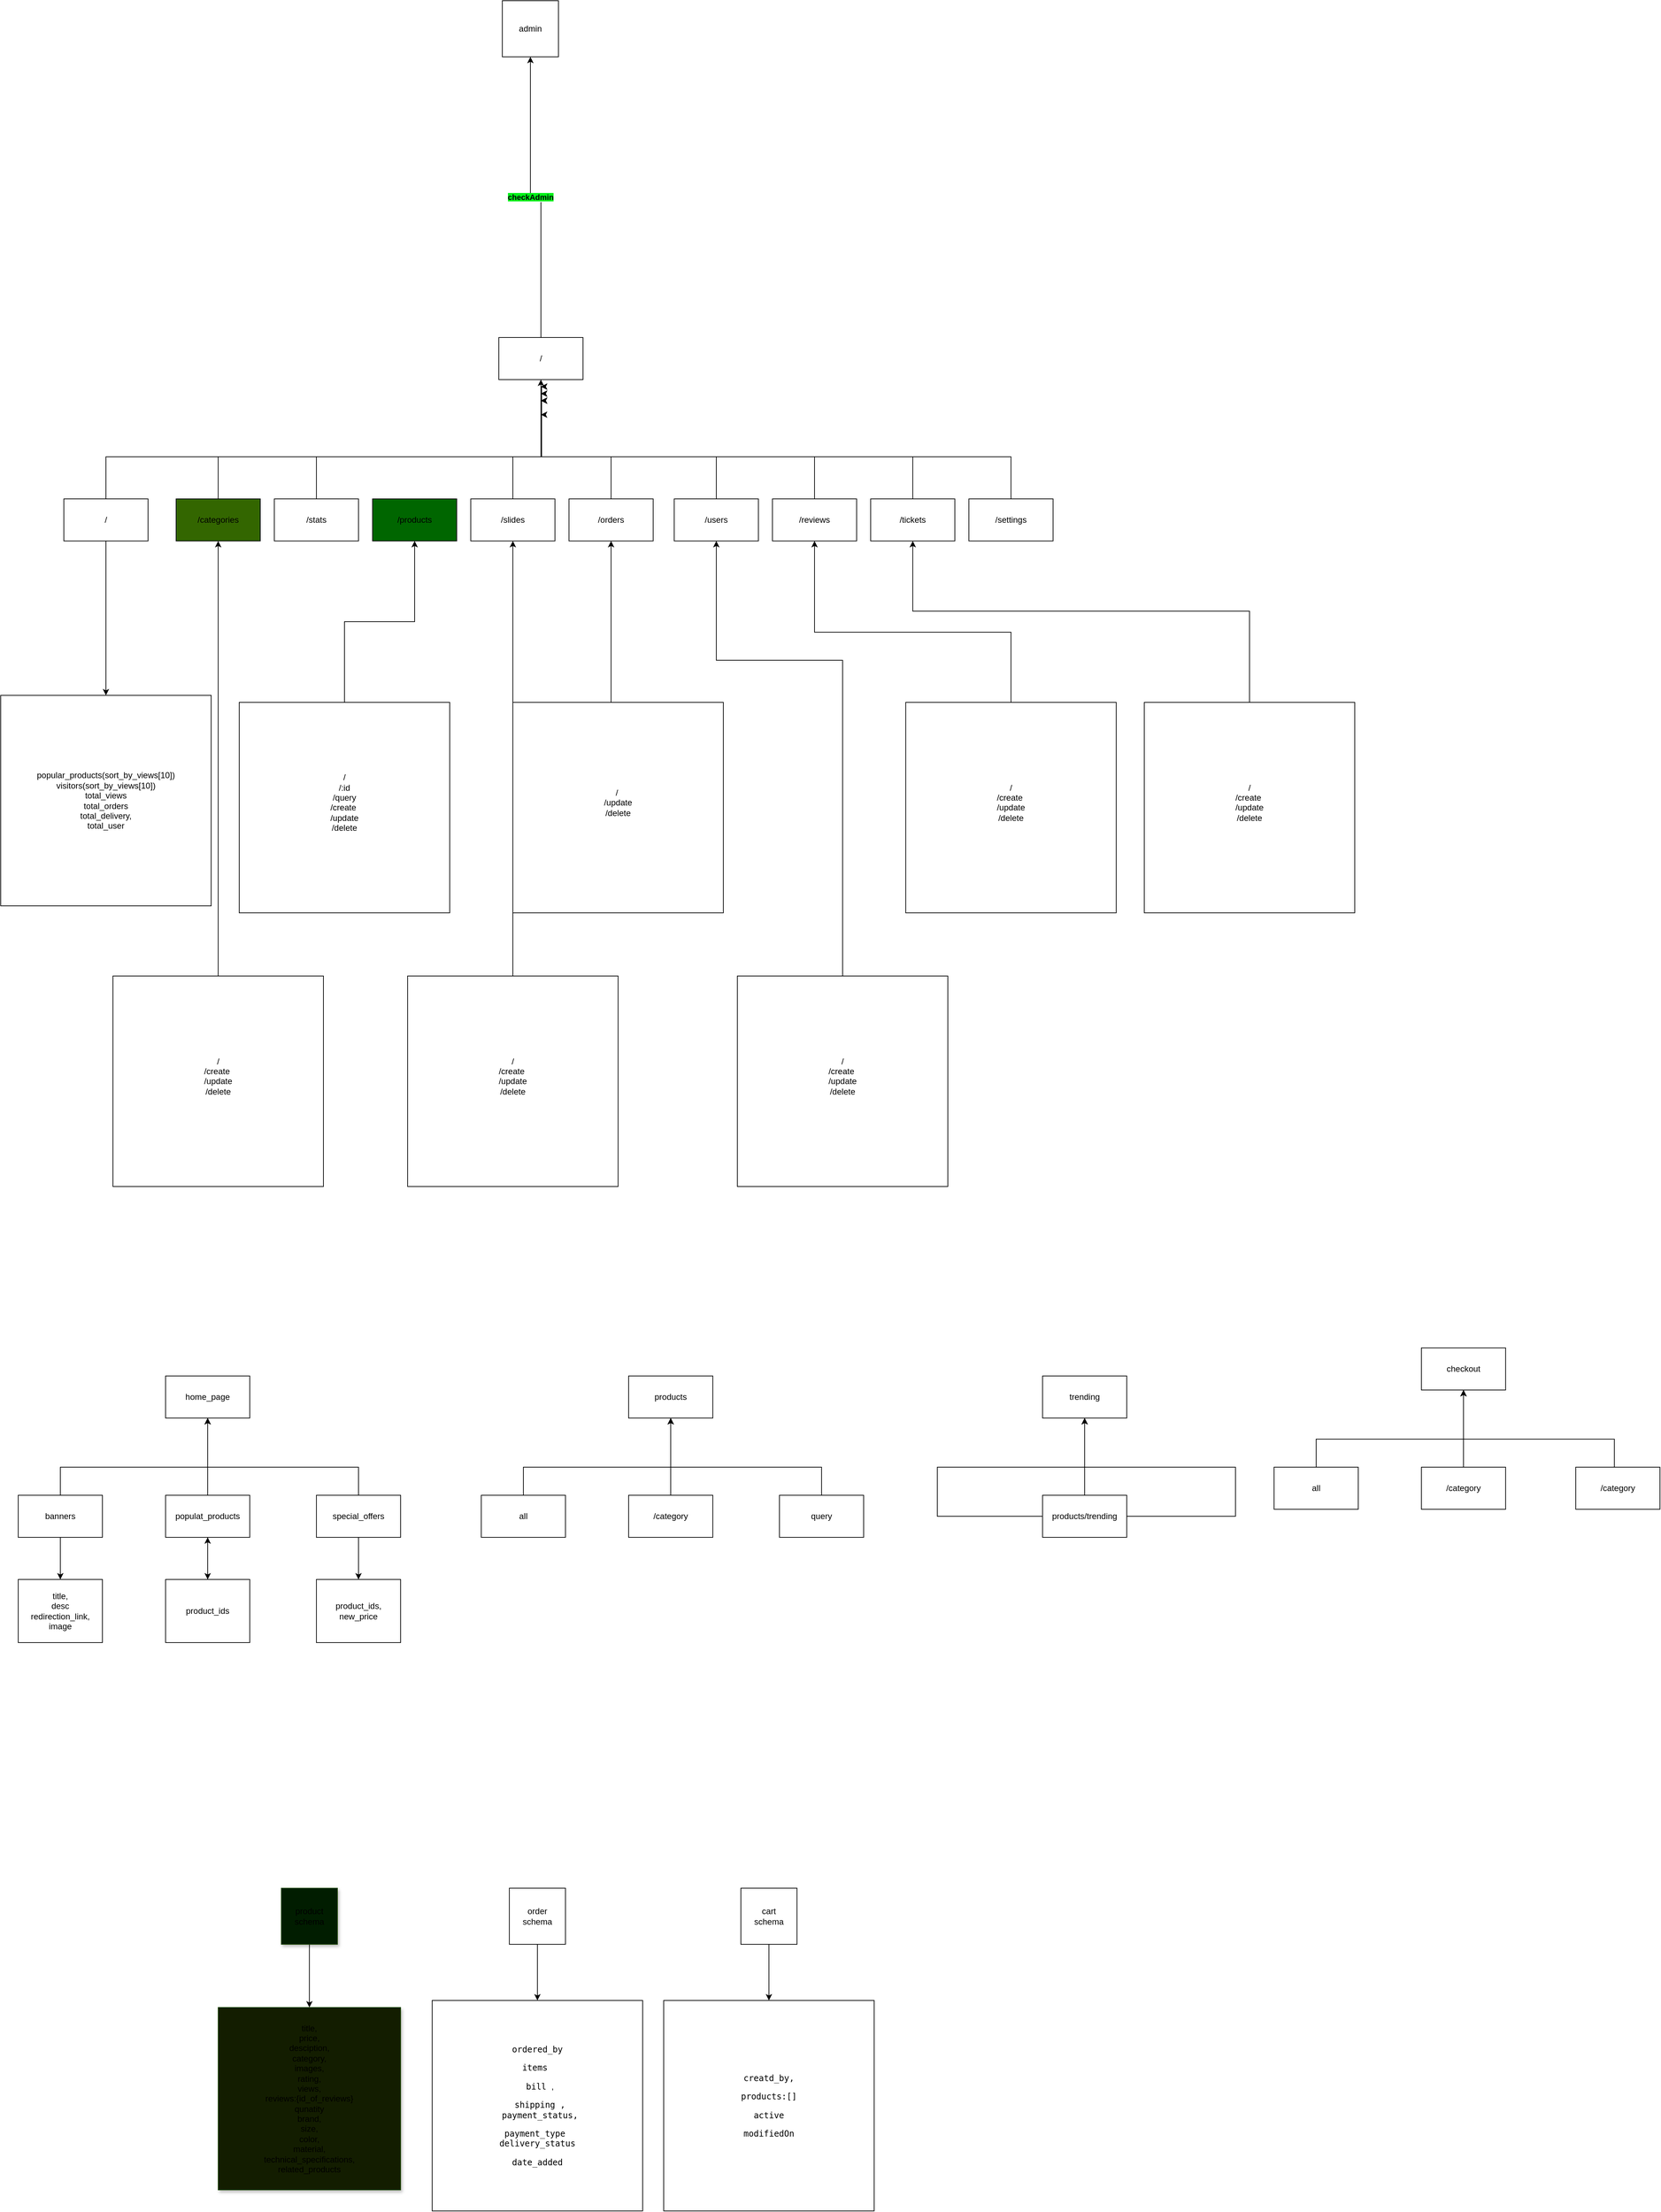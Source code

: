 <mxfile version="24.2.5" type="device">
  <diagram name="Page-1" id="WDJ_Z6O_Jv-4hxg5FpdB">
    <mxGraphModel dx="1120" dy="2759" grid="1" gridSize="10" guides="1" tooltips="1" connect="1" arrows="1" fold="1" page="1" pageScale="1" pageWidth="850" pageHeight="1100" math="0" shadow="0">
      <root>
        <mxCell id="0" />
        <mxCell id="1" parent="0" />
        <mxCell id="sdlYAYd8WSPYQElmw3_2-1" value="admin" style="whiteSpace=wrap;html=1;aspect=fixed;" parent="1" vertex="1">
          <mxGeometry x="810" y="-1410" width="80" height="80" as="geometry" />
        </mxCell>
        <mxCell id="sdlYAYd8WSPYQElmw3_2-3" style="edgeStyle=orthogonalEdgeStyle;rounded=0;orthogonalLoop=1;jettySize=auto;html=1;" parent="1" source="sdlYAYd8WSPYQElmw3_2-2" edge="1">
          <mxGeometry relative="1" as="geometry">
            <mxPoint x="180" y="840" as="targetPoint" />
          </mxGeometry>
        </mxCell>
        <mxCell id="sdlYAYd8WSPYQElmw3_2-15" style="edgeStyle=orthogonalEdgeStyle;rounded=0;orthogonalLoop=1;jettySize=auto;html=1;entryX=0.5;entryY=1;entryDx=0;entryDy=0;" parent="1" source="sdlYAYd8WSPYQElmw3_2-2" target="sdlYAYd8WSPYQElmw3_2-13" edge="1">
          <mxGeometry relative="1" as="geometry">
            <mxPoint x="350" y="620" as="targetPoint" />
            <Array as="points">
              <mxPoint x="180" y="680" />
              <mxPoint x="390" y="680" />
            </Array>
          </mxGeometry>
        </mxCell>
        <mxCell id="sdlYAYd8WSPYQElmw3_2-2" value="banners" style="rounded=0;whiteSpace=wrap;html=1;" parent="1" vertex="1">
          <mxGeometry x="120" y="720" width="120" height="60" as="geometry" />
        </mxCell>
        <mxCell id="sdlYAYd8WSPYQElmw3_2-4" value="title,&lt;div&gt;desc&lt;/div&gt;&lt;div&gt;redirection_link,&lt;/div&gt;&lt;div&gt;image&lt;/div&gt;" style="rounded=0;whiteSpace=wrap;html=1;" parent="1" vertex="1">
          <mxGeometry x="120" y="840" width="120" height="90" as="geometry" />
        </mxCell>
        <mxCell id="sdlYAYd8WSPYQElmw3_2-9" value="" style="edgeStyle=orthogonalEdgeStyle;rounded=0;orthogonalLoop=1;jettySize=auto;html=1;" parent="1" source="sdlYAYd8WSPYQElmw3_2-6" target="sdlYAYd8WSPYQElmw3_2-8" edge="1">
          <mxGeometry relative="1" as="geometry" />
        </mxCell>
        <mxCell id="sdlYAYd8WSPYQElmw3_2-6" value="product_ids" style="rounded=0;whiteSpace=wrap;html=1;" parent="1" vertex="1">
          <mxGeometry x="330" y="840" width="120" height="90" as="geometry" />
        </mxCell>
        <mxCell id="sdlYAYd8WSPYQElmw3_2-7" style="edgeStyle=orthogonalEdgeStyle;rounded=0;orthogonalLoop=1;jettySize=auto;html=1;" parent="1" source="sdlYAYd8WSPYQElmw3_2-8" edge="1">
          <mxGeometry relative="1" as="geometry">
            <mxPoint x="390" y="840" as="targetPoint" />
          </mxGeometry>
        </mxCell>
        <mxCell id="sdlYAYd8WSPYQElmw3_2-17" style="edgeStyle=orthogonalEdgeStyle;rounded=0;orthogonalLoop=1;jettySize=auto;html=1;entryX=0.5;entryY=1;entryDx=0;entryDy=0;" parent="1" source="sdlYAYd8WSPYQElmw3_2-8" target="sdlYAYd8WSPYQElmw3_2-13" edge="1">
          <mxGeometry relative="1" as="geometry">
            <mxPoint x="350" y="610" as="targetPoint" />
            <Array as="points">
              <mxPoint x="390" y="640" />
              <mxPoint x="390" y="640" />
            </Array>
          </mxGeometry>
        </mxCell>
        <mxCell id="sdlYAYd8WSPYQElmw3_2-8" value="populat_products" style="rounded=0;whiteSpace=wrap;html=1;" parent="1" vertex="1">
          <mxGeometry x="330" y="720" width="120" height="60" as="geometry" />
        </mxCell>
        <mxCell id="sdlYAYd8WSPYQElmw3_2-16" style="edgeStyle=orthogonalEdgeStyle;rounded=0;orthogonalLoop=1;jettySize=auto;html=1;entryX=0.5;entryY=1;entryDx=0;entryDy=0;" parent="1" source="sdlYAYd8WSPYQElmw3_2-10" target="sdlYAYd8WSPYQElmw3_2-13" edge="1">
          <mxGeometry relative="1" as="geometry">
            <Array as="points">
              <mxPoint x="605" y="680" />
              <mxPoint x="390" y="680" />
            </Array>
          </mxGeometry>
        </mxCell>
        <mxCell id="sdlYAYd8WSPYQElmw3_2-10" value="special_offers" style="rounded=0;whiteSpace=wrap;html=1;" parent="1" vertex="1">
          <mxGeometry x="545" y="720" width="120" height="60" as="geometry" />
        </mxCell>
        <mxCell id="sdlYAYd8WSPYQElmw3_2-11" style="edgeStyle=orthogonalEdgeStyle;rounded=0;orthogonalLoop=1;jettySize=auto;html=1;" parent="1" source="sdlYAYd8WSPYQElmw3_2-10" edge="1">
          <mxGeometry relative="1" as="geometry">
            <mxPoint x="605" y="840" as="targetPoint" />
          </mxGeometry>
        </mxCell>
        <mxCell id="sdlYAYd8WSPYQElmw3_2-12" value="product_ids,&lt;div&gt;new_price&lt;/div&gt;" style="rounded=0;whiteSpace=wrap;html=1;" parent="1" vertex="1">
          <mxGeometry x="545" y="840" width="120" height="90" as="geometry" />
        </mxCell>
        <mxCell id="sdlYAYd8WSPYQElmw3_2-13" value="home_page" style="rounded=0;whiteSpace=wrap;html=1;" parent="1" vertex="1">
          <mxGeometry x="330" y="550" width="120" height="60" as="geometry" />
        </mxCell>
        <mxCell id="sdlYAYd8WSPYQElmw3_2-19" style="edgeStyle=orthogonalEdgeStyle;rounded=0;orthogonalLoop=1;jettySize=auto;html=1;entryX=0.5;entryY=1;entryDx=0;entryDy=0;" parent="1" source="sdlYAYd8WSPYQElmw3_2-20" target="sdlYAYd8WSPYQElmw3_2-31" edge="1">
          <mxGeometry relative="1" as="geometry">
            <mxPoint x="1010" y="620" as="targetPoint" />
            <Array as="points">
              <mxPoint x="840" y="680" />
              <mxPoint x="1050" y="680" />
            </Array>
          </mxGeometry>
        </mxCell>
        <mxCell id="sdlYAYd8WSPYQElmw3_2-20" value="all" style="rounded=0;whiteSpace=wrap;html=1;" parent="1" vertex="1">
          <mxGeometry x="780" y="720" width="120" height="60" as="geometry" />
        </mxCell>
        <mxCell id="sdlYAYd8WSPYQElmw3_2-25" style="edgeStyle=orthogonalEdgeStyle;rounded=0;orthogonalLoop=1;jettySize=auto;html=1;entryX=0.5;entryY=1;entryDx=0;entryDy=0;" parent="1" source="sdlYAYd8WSPYQElmw3_2-26" target="sdlYAYd8WSPYQElmw3_2-31" edge="1">
          <mxGeometry relative="1" as="geometry">
            <mxPoint x="1010" y="610" as="targetPoint" />
            <Array as="points">
              <mxPoint x="1050" y="640" />
              <mxPoint x="1050" y="640" />
            </Array>
          </mxGeometry>
        </mxCell>
        <mxCell id="sdlYAYd8WSPYQElmw3_2-26" value="/category" style="rounded=0;whiteSpace=wrap;html=1;" parent="1" vertex="1">
          <mxGeometry x="990" y="720" width="120" height="60" as="geometry" />
        </mxCell>
        <mxCell id="sdlYAYd8WSPYQElmw3_2-27" style="edgeStyle=orthogonalEdgeStyle;rounded=0;orthogonalLoop=1;jettySize=auto;html=1;entryX=0.5;entryY=1;entryDx=0;entryDy=0;" parent="1" source="sdlYAYd8WSPYQElmw3_2-28" target="sdlYAYd8WSPYQElmw3_2-31" edge="1">
          <mxGeometry relative="1" as="geometry">
            <Array as="points">
              <mxPoint x="1265" y="680" />
              <mxPoint x="1050" y="680" />
            </Array>
          </mxGeometry>
        </mxCell>
        <mxCell id="sdlYAYd8WSPYQElmw3_2-28" value="query" style="rounded=0;whiteSpace=wrap;html=1;" parent="1" vertex="1">
          <mxGeometry x="1205" y="720" width="120" height="60" as="geometry" />
        </mxCell>
        <mxCell id="sdlYAYd8WSPYQElmw3_2-31" value="products" style="rounded=0;whiteSpace=wrap;html=1;" parent="1" vertex="1">
          <mxGeometry x="990" y="550" width="120" height="60" as="geometry" />
        </mxCell>
        <mxCell id="sdlYAYd8WSPYQElmw3_2-32" style="edgeStyle=orthogonalEdgeStyle;rounded=0;orthogonalLoop=1;jettySize=auto;html=1;entryX=0.5;entryY=1;entryDx=0;entryDy=0;exitX=0;exitY=0.5;exitDx=0;exitDy=0;" parent="1" source="sdlYAYd8WSPYQElmw3_2-37" target="sdlYAYd8WSPYQElmw3_2-38" edge="1">
          <mxGeometry relative="1" as="geometry">
            <mxPoint x="1600" y="620" as="targetPoint" />
            <mxPoint x="1430" y="720" as="sourcePoint" />
            <Array as="points">
              <mxPoint x="1430" y="750" />
              <mxPoint x="1430" y="680" />
              <mxPoint x="1640" y="680" />
            </Array>
          </mxGeometry>
        </mxCell>
        <mxCell id="sdlYAYd8WSPYQElmw3_2-34" style="edgeStyle=orthogonalEdgeStyle;rounded=0;orthogonalLoop=1;jettySize=auto;html=1;entryX=0.5;entryY=1;entryDx=0;entryDy=0;" parent="1" target="sdlYAYd8WSPYQElmw3_2-38" edge="1">
          <mxGeometry relative="1" as="geometry">
            <mxPoint x="1600" y="610" as="targetPoint" />
            <mxPoint x="1640" y="720" as="sourcePoint" />
            <Array as="points">
              <mxPoint x="1640" y="640" />
              <mxPoint x="1640" y="640" />
            </Array>
          </mxGeometry>
        </mxCell>
        <mxCell id="sdlYAYd8WSPYQElmw3_2-36" style="edgeStyle=orthogonalEdgeStyle;rounded=0;orthogonalLoop=1;jettySize=auto;html=1;entryX=0.5;entryY=1;entryDx=0;entryDy=0;" parent="1" source="sdlYAYd8WSPYQElmw3_2-37" target="sdlYAYd8WSPYQElmw3_2-38" edge="1">
          <mxGeometry relative="1" as="geometry">
            <Array as="points">
              <mxPoint x="1855" y="680" />
              <mxPoint x="1640" y="680" />
            </Array>
          </mxGeometry>
        </mxCell>
        <mxCell id="sdlYAYd8WSPYQElmw3_2-37" value="products/trending" style="rounded=0;whiteSpace=wrap;html=1;" parent="1" vertex="1">
          <mxGeometry x="1580" y="720" width="120" height="60" as="geometry" />
        </mxCell>
        <mxCell id="sdlYAYd8WSPYQElmw3_2-38" value="trending" style="rounded=0;whiteSpace=wrap;html=1;" parent="1" vertex="1">
          <mxGeometry x="1580" y="550" width="120" height="60" as="geometry" />
        </mxCell>
        <mxCell id="sdlYAYd8WSPYQElmw3_2-41" style="edgeStyle=orthogonalEdgeStyle;rounded=0;orthogonalLoop=1;jettySize=auto;html=1;entryX=0.5;entryY=0;entryDx=0;entryDy=0;" parent="1" source="sdlYAYd8WSPYQElmw3_2-39" target="sdlYAYd8WSPYQElmw3_2-40" edge="1">
          <mxGeometry relative="1" as="geometry" />
        </mxCell>
        <mxCell id="sdlYAYd8WSPYQElmw3_2-39" value="product&lt;div&gt;schema&lt;/div&gt;" style="whiteSpace=wrap;html=1;aspect=fixed;strokeColor=#194500;shadow=1;fillColor=#011D00;" parent="1" vertex="1">
          <mxGeometry x="495" y="1280" width="80" height="80" as="geometry" />
        </mxCell>
        <mxCell id="sdlYAYd8WSPYQElmw3_2-40" value="title,&lt;div&gt;price,&lt;/div&gt;&lt;div&gt;desciption,&lt;/div&gt;&lt;div&gt;category,&lt;/div&gt;&lt;div&gt;images,&lt;/div&gt;&lt;div&gt;rating,&lt;/div&gt;&lt;div&gt;views,&lt;/div&gt;&lt;div&gt;reviews:{id_of_reviews}&lt;/div&gt;&lt;div&gt;qunatity&lt;/div&gt;&lt;div&gt;brand,&lt;/div&gt;&lt;div&gt;size,&lt;/div&gt;&lt;div&gt;color,&lt;/div&gt;&lt;div&gt;material,&lt;/div&gt;&lt;div&gt;technical_specifications,&lt;/div&gt;&lt;div&gt;related_products&lt;/div&gt;" style="whiteSpace=wrap;html=1;aspect=fixed;strokeColor=#194500;shadow=1;fillColor=#131D00;" parent="1" vertex="1">
          <mxGeometry x="405" y="1450" width="260" height="260" as="geometry" />
        </mxCell>
        <mxCell id="sdlYAYd8WSPYQElmw3_2-42" style="edgeStyle=orthogonalEdgeStyle;rounded=0;orthogonalLoop=1;jettySize=auto;html=1;entryX=0.5;entryY=1;entryDx=0;entryDy=0;" parent="1" source="sdlYAYd8WSPYQElmw3_2-43" target="sdlYAYd8WSPYQElmw3_2-47" edge="1">
          <mxGeometry relative="1" as="geometry">
            <mxPoint x="2140" y="580" as="targetPoint" />
            <Array as="points">
              <mxPoint x="1970" y="640" />
              <mxPoint x="2180" y="640" />
            </Array>
          </mxGeometry>
        </mxCell>
        <mxCell id="sdlYAYd8WSPYQElmw3_2-43" value="all" style="rounded=0;whiteSpace=wrap;html=1;" parent="1" vertex="1">
          <mxGeometry x="1910" y="680" width="120" height="60" as="geometry" />
        </mxCell>
        <mxCell id="sdlYAYd8WSPYQElmw3_2-44" style="edgeStyle=orthogonalEdgeStyle;rounded=0;orthogonalLoop=1;jettySize=auto;html=1;entryX=0.5;entryY=1;entryDx=0;entryDy=0;" parent="1" source="sdlYAYd8WSPYQElmw3_2-45" target="sdlYAYd8WSPYQElmw3_2-47" edge="1">
          <mxGeometry relative="1" as="geometry">
            <mxPoint x="2140" y="570" as="targetPoint" />
            <Array as="points">
              <mxPoint x="2180" y="600" />
              <mxPoint x="2180" y="600" />
            </Array>
          </mxGeometry>
        </mxCell>
        <mxCell id="sdlYAYd8WSPYQElmw3_2-45" value="/category" style="rounded=0;whiteSpace=wrap;html=1;" parent="1" vertex="1">
          <mxGeometry x="2120" y="680" width="120" height="60" as="geometry" />
        </mxCell>
        <mxCell id="sdlYAYd8WSPYQElmw3_2-46" style="edgeStyle=orthogonalEdgeStyle;rounded=0;orthogonalLoop=1;jettySize=auto;html=1;entryX=0.5;entryY=1;entryDx=0;entryDy=0;" parent="1" target="sdlYAYd8WSPYQElmw3_2-47" edge="1">
          <mxGeometry relative="1" as="geometry">
            <mxPoint x="2395" y="680" as="sourcePoint" />
            <Array as="points">
              <mxPoint x="2395" y="640" />
              <mxPoint x="2180" y="640" />
            </Array>
          </mxGeometry>
        </mxCell>
        <mxCell id="sdlYAYd8WSPYQElmw3_2-47" value="checkout" style="rounded=0;whiteSpace=wrap;html=1;" parent="1" vertex="1">
          <mxGeometry x="2120" y="510" width="120" height="60" as="geometry" />
        </mxCell>
        <mxCell id="sdlYAYd8WSPYQElmw3_2-48" value="/category" style="rounded=0;whiteSpace=wrap;html=1;" parent="1" vertex="1">
          <mxGeometry x="2340" y="680" width="120" height="60" as="geometry" />
        </mxCell>
        <mxCell id="sdlYAYd8WSPYQElmw3_2-60" style="edgeStyle=orthogonalEdgeStyle;rounded=0;orthogonalLoop=1;jettySize=auto;html=1;entryX=0.5;entryY=1;entryDx=0;entryDy=0;" parent="1" source="sdlYAYd8WSPYQElmw3_2-49" target="sdlYAYd8WSPYQElmw3_2-1" edge="1">
          <mxGeometry relative="1" as="geometry" />
        </mxCell>
        <mxCell id="sdlYAYd8WSPYQElmw3_2-75" value="&lt;b style=&quot;background-color: rgb(0, 240, 24);&quot;&gt;checkAdmin&lt;/b&gt;" style="edgeLabel;html=1;align=center;verticalAlign=middle;resizable=0;points=[];" parent="sdlYAYd8WSPYQElmw3_2-60" vertex="1" connectable="0">
          <mxGeometry x="0.71" y="1" relative="1" as="geometry">
            <mxPoint x="1" y="140" as="offset" />
          </mxGeometry>
        </mxCell>
        <mxCell id="sdlYAYd8WSPYQElmw3_2-49" value="/" style="rounded=0;whiteSpace=wrap;html=1;" parent="1" vertex="1">
          <mxGeometry x="805" y="-930" width="120" height="60" as="geometry" />
        </mxCell>
        <mxCell id="sdlYAYd8WSPYQElmw3_2-64" style="edgeStyle=orthogonalEdgeStyle;rounded=0;orthogonalLoop=1;jettySize=auto;html=1;entryX=0.5;entryY=1;entryDx=0;entryDy=0;" parent="1" source="sdlYAYd8WSPYQElmw3_2-50" target="sdlYAYd8WSPYQElmw3_2-49" edge="1">
          <mxGeometry relative="1" as="geometry">
            <Array as="points">
              <mxPoint x="825" y="-760" />
              <mxPoint x="865" y="-760" />
            </Array>
          </mxGeometry>
        </mxCell>
        <mxCell id="sdlYAYd8WSPYQElmw3_2-50" value="/slides" style="rounded=0;whiteSpace=wrap;html=1;" parent="1" vertex="1">
          <mxGeometry x="765" y="-700" width="120" height="60" as="geometry" />
        </mxCell>
        <mxCell id="sdlYAYd8WSPYQElmw3_2-51" value="/products" style="rounded=0;whiteSpace=wrap;html=1;fillColor=#006600;" parent="1" vertex="1">
          <mxGeometry x="625" y="-700" width="120" height="60" as="geometry" />
        </mxCell>
        <mxCell id="sdlYAYd8WSPYQElmw3_2-65" style="edgeStyle=orthogonalEdgeStyle;rounded=0;orthogonalLoop=1;jettySize=auto;html=1;" parent="1" source="sdlYAYd8WSPYQElmw3_2-52" edge="1">
          <mxGeometry relative="1" as="geometry">
            <mxPoint x="865" y="-860" as="targetPoint" />
            <Array as="points">
              <mxPoint x="965" y="-760" />
              <mxPoint x="866" y="-760" />
              <mxPoint x="866" y="-860" />
            </Array>
          </mxGeometry>
        </mxCell>
        <mxCell id="sdlYAYd8WSPYQElmw3_2-52" value="/orders" style="rounded=0;whiteSpace=wrap;html=1;" parent="1" vertex="1">
          <mxGeometry x="905" y="-700" width="120" height="60" as="geometry" />
        </mxCell>
        <mxCell id="sdlYAYd8WSPYQElmw3_2-67" style="edgeStyle=orthogonalEdgeStyle;rounded=0;orthogonalLoop=1;jettySize=auto;html=1;" parent="1" source="sdlYAYd8WSPYQElmw3_2-53" edge="1">
          <mxGeometry relative="1" as="geometry">
            <mxPoint x="865" y="-840" as="targetPoint" />
            <Array as="points">
              <mxPoint x="1255" y="-760" />
              <mxPoint x="866" y="-760" />
              <mxPoint x="866" y="-840" />
            </Array>
          </mxGeometry>
        </mxCell>
        <mxCell id="sdlYAYd8WSPYQElmw3_2-53" value="/reviews" style="rounded=0;whiteSpace=wrap;html=1;" parent="1" vertex="1">
          <mxGeometry x="1195" y="-700" width="120" height="60" as="geometry" />
        </mxCell>
        <mxCell id="sdlYAYd8WSPYQElmw3_2-63" style="edgeStyle=orthogonalEdgeStyle;rounded=0;orthogonalLoop=1;jettySize=auto;html=1;" parent="1" source="sdlYAYd8WSPYQElmw3_2-54" edge="1">
          <mxGeometry relative="1" as="geometry">
            <mxPoint x="865" y="-850" as="targetPoint" />
            <Array as="points">
              <mxPoint x="545" y="-760" />
              <mxPoint x="866" y="-760" />
              <mxPoint x="866" y="-850" />
            </Array>
          </mxGeometry>
        </mxCell>
        <mxCell id="sdlYAYd8WSPYQElmw3_2-54" value="/stats" style="rounded=0;whiteSpace=wrap;html=1;" parent="1" vertex="1">
          <mxGeometry x="485" y="-700" width="120" height="60" as="geometry" />
        </mxCell>
        <mxCell id="sdlYAYd8WSPYQElmw3_2-62" style="edgeStyle=orthogonalEdgeStyle;rounded=0;orthogonalLoop=1;jettySize=auto;html=1;" parent="1" source="sdlYAYd8WSPYQElmw3_2-55" edge="1">
          <mxGeometry relative="1" as="geometry">
            <mxPoint x="865" y="-850" as="targetPoint" />
            <Array as="points">
              <mxPoint x="405" y="-760" />
              <mxPoint x="866" y="-760" />
              <mxPoint x="866" y="-850" />
            </Array>
          </mxGeometry>
        </mxCell>
        <mxCell id="sdlYAYd8WSPYQElmw3_2-55" value="/categories" style="rounded=0;whiteSpace=wrap;html=1;fillColor=#336600;" parent="1" vertex="1">
          <mxGeometry x="345" y="-700" width="120" height="60" as="geometry" />
        </mxCell>
        <mxCell id="sdlYAYd8WSPYQElmw3_2-61" style="edgeStyle=orthogonalEdgeStyle;rounded=0;orthogonalLoop=1;jettySize=auto;html=1;" parent="1" source="sdlYAYd8WSPYQElmw3_2-56" edge="1">
          <mxGeometry relative="1" as="geometry">
            <mxPoint x="865" y="-860" as="targetPoint" />
            <Array as="points">
              <mxPoint x="245" y="-760" />
              <mxPoint x="866" y="-760" />
              <mxPoint x="866" y="-860" />
            </Array>
          </mxGeometry>
        </mxCell>
        <mxCell id="sdlYAYd8WSPYQElmw3_2-71" style="edgeStyle=orthogonalEdgeStyle;rounded=0;orthogonalLoop=1;jettySize=auto;html=1;" parent="1" source="sdlYAYd8WSPYQElmw3_2-56" target="sdlYAYd8WSPYQElmw3_2-72" edge="1">
          <mxGeometry relative="1" as="geometry">
            <mxPoint x="245" y="-470" as="targetPoint" />
          </mxGeometry>
        </mxCell>
        <mxCell id="sdlYAYd8WSPYQElmw3_2-56" value="/" style="rounded=0;whiteSpace=wrap;html=1;" parent="1" vertex="1">
          <mxGeometry x="185" y="-700" width="120" height="60" as="geometry" />
        </mxCell>
        <mxCell id="sdlYAYd8WSPYQElmw3_2-66" style="edgeStyle=orthogonalEdgeStyle;rounded=0;orthogonalLoop=1;jettySize=auto;html=1;" parent="1" source="sdlYAYd8WSPYQElmw3_2-57" edge="1">
          <mxGeometry relative="1" as="geometry">
            <mxPoint x="865" y="-840" as="targetPoint" />
            <Array as="points">
              <mxPoint x="1115" y="-760" />
              <mxPoint x="866" y="-760" />
              <mxPoint x="866" y="-840" />
            </Array>
          </mxGeometry>
        </mxCell>
        <mxCell id="sdlYAYd8WSPYQElmw3_2-57" value="/users" style="rounded=0;whiteSpace=wrap;html=1;" parent="1" vertex="1">
          <mxGeometry x="1055" y="-700" width="120" height="60" as="geometry" />
        </mxCell>
        <mxCell id="sdlYAYd8WSPYQElmw3_2-70" style="edgeStyle=orthogonalEdgeStyle;rounded=0;orthogonalLoop=1;jettySize=auto;html=1;" parent="1" source="sdlYAYd8WSPYQElmw3_2-58" edge="1">
          <mxGeometry relative="1" as="geometry">
            <mxPoint x="865" y="-840" as="targetPoint" />
            <Array as="points">
              <mxPoint x="1535" y="-760" />
              <mxPoint x="866" y="-760" />
              <mxPoint x="866" y="-840" />
            </Array>
          </mxGeometry>
        </mxCell>
        <mxCell id="sdlYAYd8WSPYQElmw3_2-58" value="/settings" style="rounded=0;whiteSpace=wrap;html=1;" parent="1" vertex="1">
          <mxGeometry x="1475" y="-700" width="120" height="60" as="geometry" />
        </mxCell>
        <mxCell id="sdlYAYd8WSPYQElmw3_2-68" style="edgeStyle=orthogonalEdgeStyle;rounded=0;orthogonalLoop=1;jettySize=auto;html=1;" parent="1" source="sdlYAYd8WSPYQElmw3_2-59" edge="1">
          <mxGeometry relative="1" as="geometry">
            <mxPoint x="865" y="-820" as="targetPoint" />
            <Array as="points">
              <mxPoint x="1395" y="-760" />
              <mxPoint x="866" y="-760" />
              <mxPoint x="866" y="-820" />
            </Array>
          </mxGeometry>
        </mxCell>
        <mxCell id="sdlYAYd8WSPYQElmw3_2-59" value="/tickets" style="rounded=0;whiteSpace=wrap;html=1;" parent="1" vertex="1">
          <mxGeometry x="1335" y="-700" width="120" height="60" as="geometry" />
        </mxCell>
        <mxCell id="sdlYAYd8WSPYQElmw3_2-72" value="popular_products(sort_by_views[10])&lt;div&gt;visitors(sort_by_views[10])&lt;br&gt;&lt;/div&gt;&lt;div&gt;total_views&lt;/div&gt;&lt;div&gt;total_orders&lt;/div&gt;&lt;div&gt;total_delivery,&lt;/div&gt;&lt;div&gt;total_user&lt;/div&gt;" style="whiteSpace=wrap;html=1;aspect=fixed;" parent="1" vertex="1">
          <mxGeometry x="95" y="-420" width="300" height="300" as="geometry" />
        </mxCell>
        <mxCell id="sdlYAYd8WSPYQElmw3_2-74" style="edgeStyle=orthogonalEdgeStyle;rounded=0;orthogonalLoop=1;jettySize=auto;html=1;entryX=0.5;entryY=1;entryDx=0;entryDy=0;" parent="1" source="sdlYAYd8WSPYQElmw3_2-73" target="sdlYAYd8WSPYQElmw3_2-55" edge="1">
          <mxGeometry relative="1" as="geometry" />
        </mxCell>
        <mxCell id="sdlYAYd8WSPYQElmw3_2-73" value="/&lt;div&gt;/create&amp;nbsp;&lt;/div&gt;&lt;div&gt;/update&lt;/div&gt;&lt;div&gt;/delete&lt;/div&gt;&lt;div&gt;&lt;br&gt;&lt;/div&gt;" style="whiteSpace=wrap;html=1;aspect=fixed;" parent="1" vertex="1">
          <mxGeometry x="255" y="-20" width="300" height="300" as="geometry" />
        </mxCell>
        <mxCell id="sdlYAYd8WSPYQElmw3_2-77" style="edgeStyle=orthogonalEdgeStyle;rounded=0;orthogonalLoop=1;jettySize=auto;html=1;entryX=0.5;entryY=1;entryDx=0;entryDy=0;" parent="1" source="sdlYAYd8WSPYQElmw3_2-76" target="sdlYAYd8WSPYQElmw3_2-51" edge="1">
          <mxGeometry relative="1" as="geometry" />
        </mxCell>
        <mxCell id="sdlYAYd8WSPYQElmw3_2-76" value="/&lt;div&gt;/:id&lt;/div&gt;&lt;div&gt;/query&lt;br&gt;&lt;div&gt;/create&amp;nbsp;&lt;/div&gt;&lt;div&gt;/update&lt;/div&gt;&lt;div&gt;/delete&lt;/div&gt;&lt;div&gt;&lt;br&gt;&lt;/div&gt;&lt;/div&gt;" style="whiteSpace=wrap;html=1;aspect=fixed;" parent="1" vertex="1">
          <mxGeometry x="435" y="-410" width="300" height="300" as="geometry" />
        </mxCell>
        <mxCell id="sdlYAYd8WSPYQElmw3_2-79" style="edgeStyle=orthogonalEdgeStyle;rounded=0;orthogonalLoop=1;jettySize=auto;html=1;entryX=0.5;entryY=1;entryDx=0;entryDy=0;" parent="1" source="sdlYAYd8WSPYQElmw3_2-78" target="sdlYAYd8WSPYQElmw3_2-50" edge="1">
          <mxGeometry relative="1" as="geometry" />
        </mxCell>
        <mxCell id="sdlYAYd8WSPYQElmw3_2-78" value="/&lt;div&gt;/create&amp;nbsp;&lt;/div&gt;&lt;div&gt;/update&lt;/div&gt;&lt;div&gt;/delete&lt;/div&gt;&lt;div&gt;&lt;br&gt;&lt;/div&gt;" style="whiteSpace=wrap;html=1;aspect=fixed;" parent="1" vertex="1">
          <mxGeometry x="675" y="-20" width="300" height="300" as="geometry" />
        </mxCell>
        <mxCell id="sdlYAYd8WSPYQElmw3_2-81" style="edgeStyle=orthogonalEdgeStyle;rounded=0;orthogonalLoop=1;jettySize=auto;html=1;entryX=0.5;entryY=1;entryDx=0;entryDy=0;" parent="1" source="sdlYAYd8WSPYQElmw3_2-80" target="sdlYAYd8WSPYQElmw3_2-52" edge="1">
          <mxGeometry relative="1" as="geometry">
            <Array as="points">
              <mxPoint x="965" y="-500" />
              <mxPoint x="965" y="-500" />
            </Array>
          </mxGeometry>
        </mxCell>
        <mxCell id="sdlYAYd8WSPYQElmw3_2-80" value="/&lt;span style=&quot;background-color: initial;&quot;&gt;&amp;nbsp;&lt;/span&gt;&lt;div&gt;/update&lt;/div&gt;&lt;div&gt;/delete&lt;/div&gt;&lt;div&gt;&lt;br&gt;&lt;/div&gt;" style="whiteSpace=wrap;html=1;aspect=fixed;" parent="1" vertex="1">
          <mxGeometry x="825" y="-410" width="300" height="300" as="geometry" />
        </mxCell>
        <mxCell id="sdlYAYd8WSPYQElmw3_2-83" style="edgeStyle=orthogonalEdgeStyle;rounded=0;orthogonalLoop=1;jettySize=auto;html=1;entryX=0.5;entryY=1;entryDx=0;entryDy=0;" parent="1" source="sdlYAYd8WSPYQElmw3_2-82" target="sdlYAYd8WSPYQElmw3_2-57" edge="1">
          <mxGeometry relative="1" as="geometry">
            <Array as="points">
              <mxPoint x="1295" y="-470" />
              <mxPoint x="1115" y="-470" />
            </Array>
          </mxGeometry>
        </mxCell>
        <mxCell id="sdlYAYd8WSPYQElmw3_2-82" value="&lt;div&gt;/&lt;div&gt;/create&amp;nbsp;&lt;/div&gt;&lt;div&gt;/update&lt;/div&gt;&lt;div&gt;/delete&lt;/div&gt;&lt;div&gt;&lt;br&gt;&lt;/div&gt;&lt;/div&gt;" style="whiteSpace=wrap;html=1;aspect=fixed;" parent="1" vertex="1">
          <mxGeometry x="1145" y="-20" width="300" height="300" as="geometry" />
        </mxCell>
        <mxCell id="sdlYAYd8WSPYQElmw3_2-85" style="edgeStyle=orthogonalEdgeStyle;rounded=0;orthogonalLoop=1;jettySize=auto;html=1;entryX=0.5;entryY=1;entryDx=0;entryDy=0;" parent="1" source="sdlYAYd8WSPYQElmw3_2-84" target="sdlYAYd8WSPYQElmw3_2-53" edge="1">
          <mxGeometry relative="1" as="geometry">
            <Array as="points">
              <mxPoint x="1535" y="-510" />
              <mxPoint x="1255" y="-510" />
            </Array>
          </mxGeometry>
        </mxCell>
        <mxCell id="sdlYAYd8WSPYQElmw3_2-84" value="&lt;div&gt;/&lt;div&gt;/create&amp;nbsp;&lt;/div&gt;&lt;div&gt;/update&lt;/div&gt;&lt;div&gt;/delete&lt;/div&gt;&lt;div&gt;&lt;br&gt;&lt;/div&gt;&lt;/div&gt;" style="whiteSpace=wrap;html=1;aspect=fixed;" parent="1" vertex="1">
          <mxGeometry x="1385" y="-410" width="300" height="300" as="geometry" />
        </mxCell>
        <mxCell id="sdlYAYd8WSPYQElmw3_2-87" style="edgeStyle=orthogonalEdgeStyle;rounded=0;orthogonalLoop=1;jettySize=auto;html=1;entryX=0.5;entryY=1;entryDx=0;entryDy=0;" parent="1" source="sdlYAYd8WSPYQElmw3_2-86" target="sdlYAYd8WSPYQElmw3_2-59" edge="1">
          <mxGeometry relative="1" as="geometry">
            <Array as="points">
              <mxPoint x="1875" y="-540" />
              <mxPoint x="1395" y="-540" />
            </Array>
          </mxGeometry>
        </mxCell>
        <mxCell id="sdlYAYd8WSPYQElmw3_2-86" value="&lt;div&gt;/&lt;div&gt;/create&amp;nbsp;&lt;/div&gt;&lt;div&gt;/update&lt;/div&gt;&lt;div&gt;/delete&lt;/div&gt;&lt;div&gt;&lt;br&gt;&lt;/div&gt;&lt;/div&gt;" style="whiteSpace=wrap;html=1;aspect=fixed;" parent="1" vertex="1">
          <mxGeometry x="1725" y="-410" width="300" height="300" as="geometry" />
        </mxCell>
        <mxCell id="sdlYAYd8WSPYQElmw3_2-88" style="edgeStyle=orthogonalEdgeStyle;rounded=0;orthogonalLoop=1;jettySize=auto;html=1;entryX=0.5;entryY=0;entryDx=0;entryDy=0;" parent="1" source="sdlYAYd8WSPYQElmw3_2-89" target="sdlYAYd8WSPYQElmw3_2-90" edge="1">
          <mxGeometry relative="1" as="geometry" />
        </mxCell>
        <mxCell id="sdlYAYd8WSPYQElmw3_2-89" value="order&lt;div&gt;schema&lt;/div&gt;" style="whiteSpace=wrap;html=1;aspect=fixed;" parent="1" vertex="1">
          <mxGeometry x="820" y="1280" width="80" height="80" as="geometry" />
        </mxCell>
        <mxCell id="sdlYAYd8WSPYQElmw3_2-90" value="&lt;pre class=&quot;qb qc qd qe qf qh qi qj bo qk ba bj&quot;&gt;&lt;span data-selectable-paragraph=&quot;&quot; class=&quot;ql nx hi qi b bf qm qn l qo qp&quot; id=&quot;87b6&quot;&gt;ordered_by&lt;/span&gt;&lt;/pre&gt;&lt;pre class=&quot;qb qc qd qe qf qh qi qj bo qk ba bj&quot;&gt;items &lt;/pre&gt;&lt;pre class=&quot;qb qc qd qe qf qh qi qj bo qk ba bj&quot;&gt; bill &lt;span style=&quot;background-color: initial; font-family: Helvetica; white-space: normal;&quot;&gt;,&lt;/span&gt;&lt;/pre&gt;&lt;pre class=&quot;qb qc qd qe qf qh qi qj bo qk ba bj&quot;&gt;&lt;span data-selectable-paragraph=&quot;&quot; class=&quot;ql nx hi qi b bf qm qn l qo qp&quot;&gt; shipping ,&lt;br&gt; payment_status,&lt;/span&gt;&lt;/pre&gt;&lt;pre class=&quot;qb qc qd qe qf qh qi qj bo qk ba bj&quot;&gt;&lt;span data-selectable-paragraph=&quot;&quot; class=&quot;ql nx hi qi b bf qm qn l qo qp&quot;&gt;payment_type &lt;br&gt;delivery_status&lt;/span&gt;&lt;/pre&gt;&lt;pre class=&quot;qb qc qd qe qf qh qi qj bo qk ba bj&quot;&gt;&lt;span data-selectable-paragraph=&quot;&quot; class=&quot;ql nx hi qi b bf qm qn l qo qp&quot;&gt;date_added&lt;br&gt;&lt;/span&gt;&lt;/pre&gt;" style="whiteSpace=wrap;html=1;aspect=fixed;" parent="1" vertex="1">
          <mxGeometry x="710" y="1440" width="300" height="300" as="geometry" />
        </mxCell>
        <mxCell id="sdlYAYd8WSPYQElmw3_2-91" value="&lt;pre class=&quot;qb qc qd qe qf qh qi qj bo qk ba bj&quot;&gt;&lt;span data-selectable-paragraph=&quot;&quot; class=&quot;ql nx hi qi b bf qm qn l qo qp&quot; id=&quot;87b6&quot;&gt;creatd_by,&lt;/span&gt;&lt;/pre&gt;&lt;pre class=&quot;qb qc qd qe qf qh qi qj bo qk ba bj&quot;&gt;&lt;span data-selectable-paragraph=&quot;&quot; class=&quot;ql nx hi qi b bf qm qn l qo qp&quot;&gt;products:[]&lt;/span&gt;&lt;/pre&gt;&lt;pre class=&quot;qb qc qd qe qf qh qi qj bo qk ba bj&quot;&gt;active&lt;/pre&gt;&lt;pre class=&quot;qb qc qd qe qf qh qi qj bo qk ba bj&quot;&gt;modifiedOn&lt;/pre&gt;" style="whiteSpace=wrap;html=1;aspect=fixed;" parent="1" vertex="1">
          <mxGeometry x="1040" y="1440" width="300" height="300" as="geometry" />
        </mxCell>
        <mxCell id="sdlYAYd8WSPYQElmw3_2-92" value="cart&lt;div&gt;schema&lt;/div&gt;" style="whiteSpace=wrap;html=1;aspect=fixed;" parent="1" vertex="1">
          <mxGeometry x="1150" y="1280" width="80" height="80" as="geometry" />
        </mxCell>
        <mxCell id="sdlYAYd8WSPYQElmw3_2-93" style="edgeStyle=orthogonalEdgeStyle;rounded=0;orthogonalLoop=1;jettySize=auto;html=1;entryX=0.5;entryY=0;entryDx=0;entryDy=0;" parent="1" source="sdlYAYd8WSPYQElmw3_2-92" target="sdlYAYd8WSPYQElmw3_2-91" edge="1">
          <mxGeometry relative="1" as="geometry" />
        </mxCell>
      </root>
    </mxGraphModel>
  </diagram>
</mxfile>
